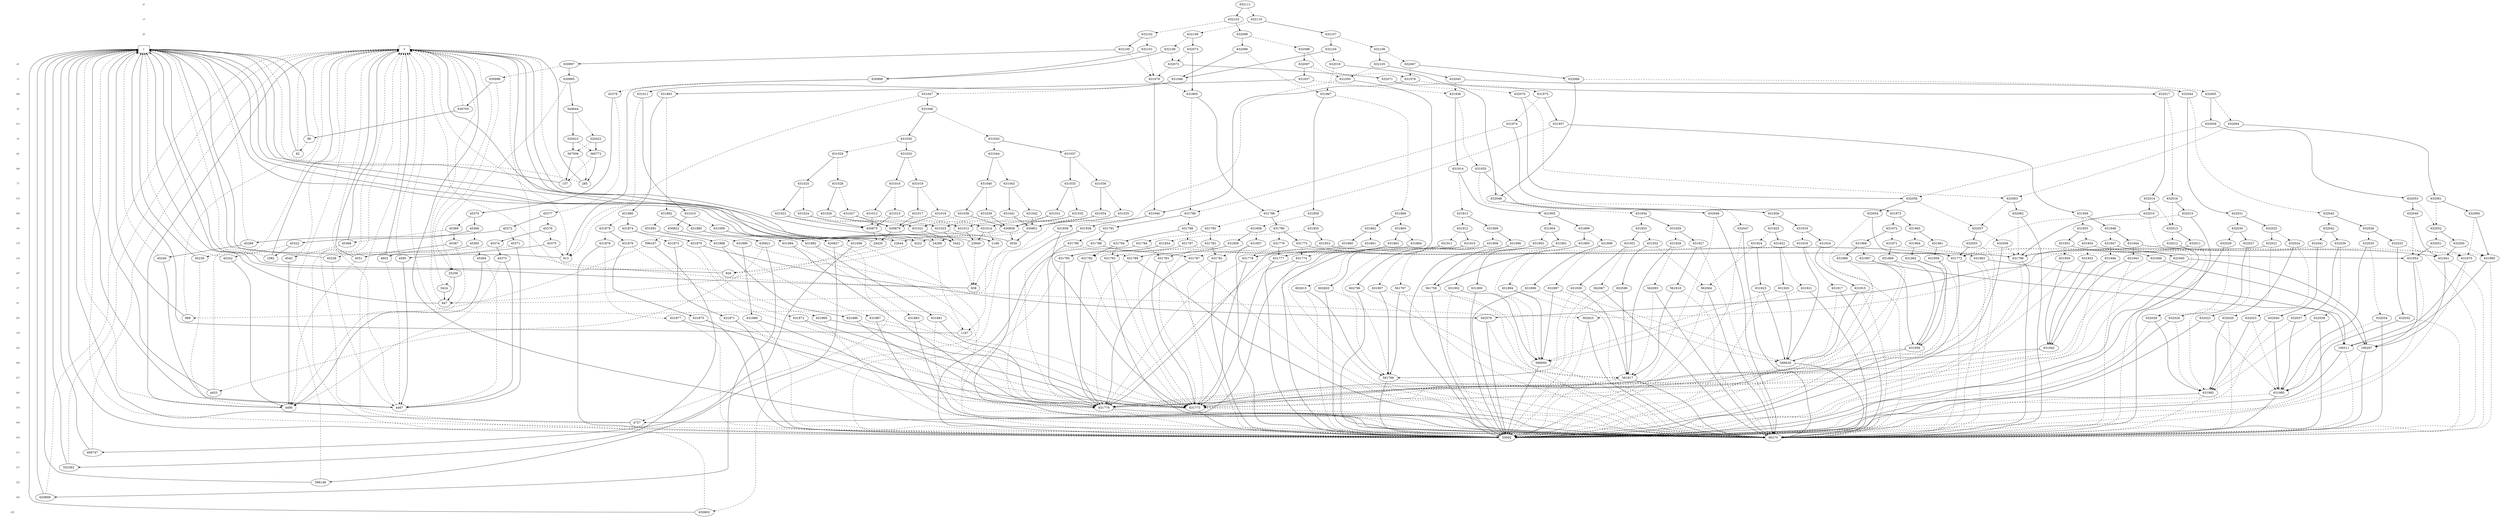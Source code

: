 digraph BDD {
center = true;
{ rank = same; { node [style=invis]; "T" };
 { node [shape=box,fontsize=12]; "0"; }
  { node [shape=box,fontsize=12]; "1"; }
}
{ rank=same; { node [shape=plaintext,fontname="Times Italic",fontsize=12] "41" };"632111";}
{ rank=same; { node [shape=plaintext,fontname="Times Italic",fontsize=12] "13" };"632103";"632110";}
{ rank=same; { node [shape=plaintext,fontname="Times Italic",fontsize=12] "20" };"632099";"632102";"632107";"632109";}
{ rank=same; { node [shape=plaintext,fontname="Times Italic",fontsize=12] "1" };"632073";"632096";"632098";"632100";"632101";"632104";"632106";"632108";}
{ rank=same; { node [shape=plaintext,fontname="Times Italic",fontsize=12] "45" };"630997";"632018";"632067";"632072";"632097";"632105";}
{ rank=same; { node [shape=plaintext,fontname="Times Italic",fontsize=12] "33" };"630995";"630996";"630999";"631048";"631050";"631937";"631976";"631979";"632045";"632066";"632071";}
{ rank=same; { node [shape=plaintext,fontname="Times Italic",fontsize=12] "169" };"45378";"631011";"631047";"631800";"631867";"631893";"631936";"631975";"632017";"632044";"632065";"632070";}
{ rank=same; { node [shape=plaintext,fontname="Times Italic",fontsize=12] "50" };"544644";"630705";"631046";}
{ rank=same; { node [shape=plaintext,fontname="Times Italic",fontsize=12] "213" };"631957";"631974";"632059";"632064";}
{ rank=same; { node [shape=plaintext,fontname="Times Italic",fontsize=12] "58" };"96";"520422";"520423";"631030";"631045";}
{ rank=same; { node [shape=plaintext,fontname="Times Italic",fontsize=12] "68" };"92";"360772";"367506";"631020";"631029";"631037";"631044";}
{ rank=same; { node [shape=plaintext,fontname="Times Italic",fontsize=12] "349" };"631914";"631935";}
{ rank=same; { node [shape=plaintext,fontname="Times Italic",fontsize=12] "77" };"157";"285";"631016";"631019";"631025";"631028";"631033";"631036";"631040";"631043";}
{ rank=same; { node [shape=plaintext,fontname="Times Italic",fontsize=12] "274" };"632014";"632016";"632048";"632053";"632058";"632061";"632063";}
{ rank=same; { node [shape=plaintext,fontname="Times Italic",fontsize=12] "200" };"45370";"45377";"631010";"631013";"631015";"631017";"631018";"631022";"631024";"631026";"631027";"631031";"631032";"631034";"631035";"631038";"631039";"631041";"631042";"631786";"631799";"631859";"631866";"631880";"631892";"631905";"631913";"631926";"631934";"631940";"631956";"631973";"632010";"632015";"632031";"632043";"632046";"632049";"632054";"632060";"632062";}
{ rank=same; { node [shape=plaintext,fontname="Times Italic",fontsize=12] "190" };"45366";"45369";"45372";"45376";"630822";"630851";"630858";"630875";"630879";"631009";"631012";"631014";"631021";"631023";"631780";"631785";"631791";"631798";"631855";"631858";"631862";"631865";"631874";"631879";"631885";"631891";"631899";"631904";"631909";"631912";"631919";"631925";"631929";"631933";"631938";"631939";"631948";"631955";"631965";"631972";"632013";"632025";"632030";"632036";"632042";"632047";"632052";"632057";}
{ rank=same; { node [shape=plaintext,fontname="Times Italic",fontsize=12] "179" };"1168";"3030";"3442";"4322";"22644";"23949";"24266";"24420";"45289";"45322";"45365";"45367";"45368";"45371";"45374";"45375";"596167";"620827";"630821";"631008";"631775";"631779";"631782";"631784";"631788";"631790";"631794";"631797";"631853";"631854";"631856";"631857";"631860";"631861";"631863";"631864";"631870";"631873";"631876";"631878";"631882";"631884";"631888";"631890";"631895";"631898";"631901";"631903";"631906";"631908";"631910";"631911";"631916";"631918";"631922";"631924";"631927";"631928";"631931";"631932";"631944";"631947";"631951";"631954";"631961";"631964";"631968";"631971";"632011";"632012";"632021";"632024";"632027";"632029";"632033";"632035";"632039";"632041";"632050";"632051";"632055";"632056";}
{ rank=same; { node [shape=plaintext,fontname="Times Italic",fontsize=12] "116" };"913";"1082";"4543";"4551";"4595";"4602";"45228";"45230";"45240";"45242";"45364";"45373";"631772";"631774";"631777";"631778";"631781";"631783";"631787";"631789";"631792";"631793";"631795";"631796";"631941";"631943";"631945";"631946";"631949";"631950";"631952";"631953";"631959";"631960";"631962";"631963";"631966";"631967";"631969";"631970";}
{ rank=same; { node [shape=plaintext,fontname="Times Italic",fontsize=12] "107" };"926";"25256";}
{ rank=same; { node [shape=plaintext,fontname="Times Italic",fontsize=12] "97" };"938";"3424";"561758";"561767";"561818";"562064";"562067";"562093";"602588";"602615";"602796";"602820";"631894";"631896";"631897";"631900";"631902";"631907";"631915";"631917";"631920";"631921";"631923";"631930";}
{ rank=same; { node [shape=plaintext,fontname="Times Italic",fontsize=12] "87" };"947";}
{ rank=same; { node [shape=plaintext,fontname="Times Italic",fontsize=12] "283" };"989";"562578";"562625";"631869";"631871";"631872";"631875";"631877";"631881";"631883";"631886";"631887";"631889";"632020";"632022";"632023";"632026";"632028";"632032";"632034";"632037";"632038";"632040";}
{ rank=same; { node [shape=plaintext,fontname="Times Italic",fontsize=12] "159" };"1167";}
{ rank=same; { node [shape=plaintext,fontname="Times Italic",fontsize=12] "343" };"190297";"190311";"631942";"631958";}
{ rank=same; { node [shape=plaintext,fontname="Times Italic",fontsize=12] "264" };"566600";"566626";}
{ rank=same; { node [shape=plaintext,fontname="Times Italic",fontsize=12] "257" };"561766";"561817";}
{ rank=same; { node [shape=plaintext,fontname="Times Italic",fontsize=12] "303" };"4453";"631982";"631985";}
{ rank=same; { node [shape=plaintext,fontname="Times Italic",fontsize=12] "270" };"4467";"4490";"631773";"631776";}
{ rank=same; { node [shape=plaintext,fontname="Times Italic",fontsize=12] "294" };"4727";}
{ rank=same; { node [shape=plaintext,fontname="Times Italic",fontsize=12] "330" };"55692";"66270";}
{ rank=same; { node [shape=plaintext,fontname="Times Italic",fontsize=12] "311" };"408747";}
{ rank=same; { node [shape=plaintext,fontname="Times Italic",fontsize=12] "317" };"552362";}
{ rank=same; { node [shape=plaintext,fontname="Times Italic",fontsize=12] "322" };"596148";}
{ rank=same; { node [shape=plaintext,fontname="Times Italic",fontsize=12] "326" };"620808";}
{ rank=same; { node [shape=plaintext,fontname="Times Italic",fontsize=12] "329" };"630802";}
edge [style = invis]; {"41" -> "13" -> "20" -> "1" -> "45" -> "33" -> "169" -> "50" -> "213" -> "58" -> "68" -> "349" -> "77" -> "274" -> "200" -> "190" -> "179" -> "116" -> "107" -> "97" -> "87" -> "283" -> "159" -> "343" -> "264" -> "257" -> "303" -> "270" -> "294" -> "330" -> "311" -> "317" -> "322" -> "326" -> "329" -> "T"; }
"92" -> "1" [style=solid,arrowsize=".75"];
"92" -> "0" [style=dashed,arrowsize=".75"];
"96" -> "1" [style=solid,arrowsize=".75"];
"96" -> "92" [style=dashed,arrowsize=".75"];
"157" -> "1" [style=solid,arrowsize=".75"];
"157" -> "0" [style=dashed,arrowsize=".75"];
"285" -> "0" [style=solid,arrowsize=".75"];
"285" -> "1" [style=dashed,arrowsize=".75"];
"913" -> "1" [style=solid,arrowsize=".75"];
"913" -> "0" [style=dashed,arrowsize=".75"];
"926" -> "1" [style=solid,arrowsize=".75"];
"926" -> "0" [style=dashed,arrowsize=".75"];
"938" -> "1" [style=solid,arrowsize=".75"];
"938" -> "0" [style=dashed,arrowsize=".75"];
"947" -> "1" [style=solid,arrowsize=".75"];
"947" -> "0" [style=dashed,arrowsize=".75"];
"989" -> "1" [style=solid,arrowsize=".75"];
"989" -> "0" [style=dashed,arrowsize=".75"];
"1082" -> "0" [style=solid,arrowsize=".75"];
"1082" -> "1" [style=dashed,arrowsize=".75"];
"1167" -> "1" [style=solid,arrowsize=".75"];
"1167" -> "0" [style=dashed,arrowsize=".75"];
"1168" -> "0" [style=solid,arrowsize=".75"];
"1168" -> "1167" [style=dashed,arrowsize=".75"];
"3030" -> "0" [style=solid,arrowsize=".75"];
"3030" -> "947" [style=dashed,arrowsize=".75"];
"3424" -> "947" [style=solid,arrowsize=".75"];
"3424" -> "0" [style=dashed,arrowsize=".75"];
"3442" -> "0" [style=solid,arrowsize=".75"];
"3442" -> "938" [style=dashed,arrowsize=".75"];
"4322" -> "0" [style=solid,arrowsize=".75"];
"4322" -> "926" [style=dashed,arrowsize=".75"];
"4453" -> "1" [style=solid,arrowsize=".75"];
"4453" -> "0" [style=dashed,arrowsize=".75"];
"4467" -> "1" [style=solid,arrowsize=".75"];
"4467" -> "0" [style=dashed,arrowsize=".75"];
"4490" -> "0" [style=solid,arrowsize=".75"];
"4490" -> "1" [style=dashed,arrowsize=".75"];
"4543" -> "4490" [style=solid,arrowsize=".75"];
"4543" -> "0" [style=dashed,arrowsize=".75"];
"4551" -> "0" [style=solid,arrowsize=".75"];
"4551" -> "4490" [style=dashed,arrowsize=".75"];
"4595" -> "4467" [style=solid,arrowsize=".75"];
"4595" -> "0" [style=dashed,arrowsize=".75"];
"4602" -> "0" [style=solid,arrowsize=".75"];
"4602" -> "4467" [style=dashed,arrowsize=".75"];
"4727" -> "1" [style=solid,arrowsize=".75"];
"4727" -> "0" [style=dashed,arrowsize=".75"];
"22644" -> "1" [style=solid,arrowsize=".75"];
"22644" -> "926" [style=dashed,arrowsize=".75"];
"23949" -> "1" [style=solid,arrowsize=".75"];
"23949" -> "938" [style=dashed,arrowsize=".75"];
"24266" -> "1" [style=solid,arrowsize=".75"];
"24266" -> "1167" [style=dashed,arrowsize=".75"];
"24420" -> "1" [style=solid,arrowsize=".75"];
"24420" -> "947" [style=dashed,arrowsize=".75"];
"25256" -> "947" [style=solid,arrowsize=".75"];
"25256" -> "3424" [style=dashed,arrowsize=".75"];
"45228" -> "1" [style=solid,arrowsize=".75"];
"45228" -> "4467" [style=dashed,arrowsize=".75"];
"45230" -> "1" [style=solid,arrowsize=".75"];
"45230" -> "4490" [style=dashed,arrowsize=".75"];
"45240" -> "4467" [style=solid,arrowsize=".75"];
"45240" -> "1" [style=dashed,arrowsize=".75"];
"45242" -> "4490" [style=solid,arrowsize=".75"];
"45242" -> "1" [style=dashed,arrowsize=".75"];
"45289" -> "45240" [style=solid,arrowsize=".75"];
"45289" -> "1" [style=dashed,arrowsize=".75"];
"45322" -> "1082" [style=solid,arrowsize=".75"];
"45322" -> "45242" [style=dashed,arrowsize=".75"];
"45364" -> "4490" [style=solid,arrowsize=".75"];
"45364" -> "4467" [style=dashed,arrowsize=".75"];
"45365" -> "4602" [style=solid,arrowsize=".75"];
"45365" -> "45364" [style=dashed,arrowsize=".75"];
"45366" -> "45322" [style=solid,arrowsize=".75"];
"45366" -> "45365" [style=dashed,arrowsize=".75"];
"45367" -> "4551" [style=solid,arrowsize=".75"];
"45367" -> "4490" [style=dashed,arrowsize=".75"];
"45368" -> "0" [style=solid,arrowsize=".75"];
"45368" -> "4543" [style=dashed,arrowsize=".75"];
"45369" -> "45367" [style=solid,arrowsize=".75"];
"45369" -> "45368" [style=dashed,arrowsize=".75"];
"45370" -> "45366" [style=solid,arrowsize=".75"];
"45370" -> "45369" [style=dashed,arrowsize=".75"];
"45371" -> "4467" [style=solid,arrowsize=".75"];
"45371" -> "45228" [style=dashed,arrowsize=".75"];
"45372" -> "45289" [style=solid,arrowsize=".75"];
"45372" -> "45371" [style=dashed,arrowsize=".75"];
"45373" -> "4467" [style=solid,arrowsize=".75"];
"45373" -> "4490" [style=dashed,arrowsize=".75"];
"45374" -> "45373" [style=solid,arrowsize=".75"];
"45374" -> "45230" [style=dashed,arrowsize=".75"];
"45375" -> "4595" [style=solid,arrowsize=".75"];
"45375" -> "913" [style=dashed,arrowsize=".75"];
"45376" -> "45374" [style=solid,arrowsize=".75"];
"45376" -> "45375" [style=dashed,arrowsize=".75"];
"45377" -> "45372" [style=solid,arrowsize=".75"];
"45377" -> "45376" [style=dashed,arrowsize=".75"];
"45378" -> "45370" [style=solid,arrowsize=".75"];
"45378" -> "45377" [style=dashed,arrowsize=".75"];
"55692" -> "1" [style=solid,arrowsize=".75"];
"55692" -> "0" [style=dashed,arrowsize=".75"];
"66270" -> "0" [style=solid,arrowsize=".75"];
"66270" -> "1" [style=dashed,arrowsize=".75"];
"190297" -> "66270" [style=solid,arrowsize=".75"];
"190297" -> "55692" [style=dashed,arrowsize=".75"];
"190311" -> "55692" [style=solid,arrowsize=".75"];
"190311" -> "66270" [style=dashed,arrowsize=".75"];
"360772" -> "285" [style=solid,arrowsize=".75"];
"360772" -> "157" [style=dashed,arrowsize=".75"];
"367506" -> "157" [style=solid,arrowsize=".75"];
"367506" -> "285" [style=dashed,arrowsize=".75"];
"408747" -> "1" [style=solid,arrowsize=".75"];
"408747" -> "0" [style=dashed,arrowsize=".75"];
"520422" -> "360772" [style=solid,arrowsize=".75"];
"520422" -> "367506" [style=dashed,arrowsize=".75"];
"520423" -> "367506" [style=solid,arrowsize=".75"];
"520423" -> "360772" [style=dashed,arrowsize=".75"];
"544644" -> "520423" [style=solid,arrowsize=".75"];
"544644" -> "520422" [style=dashed,arrowsize=".75"];
"552362" -> "1" [style=solid,arrowsize=".75"];
"552362" -> "0" [style=dashed,arrowsize=".75"];
"561758" -> "55692" [style=solid,arrowsize=".75"];
"561758" -> "66270" [style=dashed,arrowsize=".75"];
"561766" -> "55692" [style=solid,arrowsize=".75"];
"561766" -> "66270" [style=dashed,arrowsize=".75"];
"561767" -> "561766" [style=solid,arrowsize=".75"];
"561767" -> "66270" [style=dashed,arrowsize=".75"];
"561817" -> "66270" [style=solid,arrowsize=".75"];
"561817" -> "55692" [style=dashed,arrowsize=".75"];
"561818" -> "561817" [style=solid,arrowsize=".75"];
"561818" -> "66270" [style=dashed,arrowsize=".75"];
"562064" -> "66270" [style=solid,arrowsize=".75"];
"562064" -> "55692" [style=dashed,arrowsize=".75"];
"562067" -> "66270" [style=solid,arrowsize=".75"];
"562067" -> "561766" [style=dashed,arrowsize=".75"];
"562093" -> "66270" [style=solid,arrowsize=".75"];
"562093" -> "561817" [style=dashed,arrowsize=".75"];
"562578" -> "55692" [style=solid,arrowsize=".75"];
"562578" -> "66270" [style=dashed,arrowsize=".75"];
"562625" -> "66270" [style=solid,arrowsize=".75"];
"562625" -> "55692" [style=dashed,arrowsize=".75"];
"566600" -> "55692" [style=solid,arrowsize=".75"];
"566600" -> "66270" [style=dashed,arrowsize=".75"];
"566626" -> "66270" [style=solid,arrowsize=".75"];
"566626" -> "55692" [style=dashed,arrowsize=".75"];
"596148" -> "1" [style=solid,arrowsize=".75"];
"596148" -> "0" [style=dashed,arrowsize=".75"];
"596167" -> "552362" [style=solid,arrowsize=".75"];
"596167" -> "989" [style=dashed,arrowsize=".75"];
"602588" -> "561817" [style=solid,arrowsize=".75"];
"602588" -> "55692" [style=dashed,arrowsize=".75"];
"602615" -> "561766" [style=solid,arrowsize=".75"];
"602615" -> "55692" [style=dashed,arrowsize=".75"];
"602796" -> "55692" [style=solid,arrowsize=".75"];
"602796" -> "561817" [style=dashed,arrowsize=".75"];
"602820" -> "55692" [style=solid,arrowsize=".75"];
"602820" -> "561766" [style=dashed,arrowsize=".75"];
"620808" -> "1" [style=solid,arrowsize=".75"];
"620808" -> "0" [style=dashed,arrowsize=".75"];
"620827" -> "596148" [style=solid,arrowsize=".75"];
"620827" -> "4727" [style=dashed,arrowsize=".75"];
"630705" -> "96" [style=solid,arrowsize=".75"];
"630705" -> "0" [style=dashed,arrowsize=".75"];
"630802" -> "1" [style=solid,arrowsize=".75"];
"630802" -> "0" [style=dashed,arrowsize=".75"];
"630821" -> "620808" [style=solid,arrowsize=".75"];
"630821" -> "4453" [style=dashed,arrowsize=".75"];
"630822" -> "630821" [style=solid,arrowsize=".75"];
"630822" -> "596167" [style=dashed,arrowsize=".75"];
"630851" -> "3030" [style=solid,arrowsize=".75"];
"630851" -> "4322" [style=dashed,arrowsize=".75"];
"630858" -> "3030" [style=solid,arrowsize=".75"];
"630858" -> "22644" [style=dashed,arrowsize=".75"];
"630875" -> "24420" [style=solid,arrowsize=".75"];
"630875" -> "22644" [style=dashed,arrowsize=".75"];
"630879" -> "24420" [style=solid,arrowsize=".75"];
"630879" -> "4322" [style=dashed,arrowsize=".75"];
"630995" -> "544644" [style=solid,arrowsize=".75"];
"630995" -> "25256" [style=dashed,arrowsize=".75"];
"630996" -> "630705" [style=solid,arrowsize=".75"];
"630996" -> "25256" [style=dashed,arrowsize=".75"];
"630997" -> "630995" [style=solid,arrowsize=".75"];
"630997" -> "630996" [style=dashed,arrowsize=".75"];
"630999" -> "913" [style=solid,arrowsize=".75"];
"630999" -> "45378" [style=dashed,arrowsize=".75"];
"631008" -> "408747" [style=solid,arrowsize=".75"];
"631008" -> "630802" [style=dashed,arrowsize=".75"];
"631009" -> "620827" [style=solid,arrowsize=".75"];
"631009" -> "631008" [style=dashed,arrowsize=".75"];
"631010" -> "630822" [style=solid,arrowsize=".75"];
"631010" -> "631009" [style=dashed,arrowsize=".75"];
"631011" -> "631010" [style=solid,arrowsize=".75"];
"631011" -> "913" [style=dashed,arrowsize=".75"];
"631012" -> "23949" [style=solid,arrowsize=".75"];
"631012" -> "24266" [style=dashed,arrowsize=".75"];
"631013" -> "630875" [style=solid,arrowsize=".75"];
"631013" -> "631012" [style=dashed,arrowsize=".75"];
"631014" -> "23949" [style=solid,arrowsize=".75"];
"631014" -> "1168" [style=dashed,arrowsize=".75"];
"631015" -> "630875" [style=solid,arrowsize=".75"];
"631015" -> "631014" [style=dashed,arrowsize=".75"];
"631016" -> "631013" [style=solid,arrowsize=".75"];
"631016" -> "631015" [style=dashed,arrowsize=".75"];
"631017" -> "630879" [style=solid,arrowsize=".75"];
"631017" -> "631012" [style=dashed,arrowsize=".75"];
"631018" -> "630879" [style=solid,arrowsize=".75"];
"631018" -> "631014" [style=dashed,arrowsize=".75"];
"631019" -> "631017" [style=solid,arrowsize=".75"];
"631019" -> "631018" [style=dashed,arrowsize=".75"];
"631020" -> "631016" [style=solid,arrowsize=".75"];
"631020" -> "631019" [style=dashed,arrowsize=".75"];
"631021" -> "3442" [style=solid,arrowsize=".75"];
"631021" -> "24266" [style=dashed,arrowsize=".75"];
"631022" -> "630875" [style=solid,arrowsize=".75"];
"631022" -> "631021" [style=dashed,arrowsize=".75"];
"631023" -> "3442" [style=solid,arrowsize=".75"];
"631023" -> "1168" [style=dashed,arrowsize=".75"];
"631024" -> "630875" [style=solid,arrowsize=".75"];
"631024" -> "631023" [style=dashed,arrowsize=".75"];
"631025" -> "631022" [style=solid,arrowsize=".75"];
"631025" -> "631024" [style=dashed,arrowsize=".75"];
"631026" -> "630879" [style=solid,arrowsize=".75"];
"631026" -> "631021" [style=dashed,arrowsize=".75"];
"631027" -> "630879" [style=solid,arrowsize=".75"];
"631027" -> "631023" [style=dashed,arrowsize=".75"];
"631028" -> "631026" [style=solid,arrowsize=".75"];
"631028" -> "631027" [style=dashed,arrowsize=".75"];
"631029" -> "631025" [style=solid,arrowsize=".75"];
"631029" -> "631028" [style=dashed,arrowsize=".75"];
"631030" -> "631020" [style=solid,arrowsize=".75"];
"631030" -> "631029" [style=dashed,arrowsize=".75"];
"631031" -> "630858" [style=solid,arrowsize=".75"];
"631031" -> "631012" [style=dashed,arrowsize=".75"];
"631032" -> "630858" [style=solid,arrowsize=".75"];
"631032" -> "631014" [style=dashed,arrowsize=".75"];
"631033" -> "631031" [style=solid,arrowsize=".75"];
"631033" -> "631032" [style=dashed,arrowsize=".75"];
"631034" -> "630851" [style=solid,arrowsize=".75"];
"631034" -> "631012" [style=dashed,arrowsize=".75"];
"631035" -> "630851" [style=solid,arrowsize=".75"];
"631035" -> "631014" [style=dashed,arrowsize=".75"];
"631036" -> "631034" [style=solid,arrowsize=".75"];
"631036" -> "631035" [style=dashed,arrowsize=".75"];
"631037" -> "631033" [style=solid,arrowsize=".75"];
"631037" -> "631036" [style=dashed,arrowsize=".75"];
"631038" -> "630858" [style=solid,arrowsize=".75"];
"631038" -> "631021" [style=dashed,arrowsize=".75"];
"631039" -> "630858" [style=solid,arrowsize=".75"];
"631039" -> "631023" [style=dashed,arrowsize=".75"];
"631040" -> "631038" [style=solid,arrowsize=".75"];
"631040" -> "631039" [style=dashed,arrowsize=".75"];
"631041" -> "630851" [style=solid,arrowsize=".75"];
"631041" -> "631021" [style=dashed,arrowsize=".75"];
"631042" -> "630851" [style=solid,arrowsize=".75"];
"631042" -> "631023" [style=dashed,arrowsize=".75"];
"631043" -> "631041" [style=solid,arrowsize=".75"];
"631043" -> "631042" [style=dashed,arrowsize=".75"];
"631044" -> "631040" [style=solid,arrowsize=".75"];
"631044" -> "631043" [style=dashed,arrowsize=".75"];
"631045" -> "631037" [style=solid,arrowsize=".75"];
"631045" -> "631044" [style=dashed,arrowsize=".75"];
"631046" -> "631030" [style=solid,arrowsize=".75"];
"631046" -> "631045" [style=dashed,arrowsize=".75"];
"631047" -> "631046" [style=solid,arrowsize=".75"];
"631047" -> "913" [style=dashed,arrowsize=".75"];
"631048" -> "631011" [style=solid,arrowsize=".75"];
"631048" -> "631047" [style=dashed,arrowsize=".75"];
"631050" -> "4727" [style=solid,arrowsize=".75"];
"631050" -> "938" [style=dashed,arrowsize=".75"];
"631772" -> "55692" [style=solid,arrowsize=".75"];
"631772" -> "66270" [style=dashed,arrowsize=".75"];
"631773" -> "55692" [style=solid,arrowsize=".75"];
"631773" -> "66270" [style=dashed,arrowsize=".75"];
"631774" -> "631773" [style=solid,arrowsize=".75"];
"631774" -> "66270" [style=dashed,arrowsize=".75"];
"631775" -> "631772" [style=solid,arrowsize=".75"];
"631775" -> "631774" [style=dashed,arrowsize=".75"];
"631776" -> "66270" [style=solid,arrowsize=".75"];
"631776" -> "55692" [style=dashed,arrowsize=".75"];
"631777" -> "55692" [style=solid,arrowsize=".75"];
"631777" -> "631776" [style=dashed,arrowsize=".75"];
"631778" -> "631773" [style=solid,arrowsize=".75"];
"631778" -> "631776" [style=dashed,arrowsize=".75"];
"631779" -> "631777" [style=solid,arrowsize=".75"];
"631779" -> "631778" [style=dashed,arrowsize=".75"];
"631780" -> "631775" [style=solid,arrowsize=".75"];
"631780" -> "631779" [style=dashed,arrowsize=".75"];
"631781" -> "55692" [style=solid,arrowsize=".75"];
"631781" -> "631773" [style=dashed,arrowsize=".75"];
"631782" -> "631781" [style=solid,arrowsize=".75"];
"631782" -> "631773" [style=dashed,arrowsize=".75"];
"631783" -> "631773" [style=solid,arrowsize=".75"];
"631783" -> "55692" [style=dashed,arrowsize=".75"];
"631784" -> "55692" [style=solid,arrowsize=".75"];
"631784" -> "631783" [style=dashed,arrowsize=".75"];
"631785" -> "631782" [style=solid,arrowsize=".75"];
"631785" -> "631784" [style=dashed,arrowsize=".75"];
"631786" -> "631780" [style=solid,arrowsize=".75"];
"631786" -> "631785" [style=dashed,arrowsize=".75"];
"631787" -> "631776" [style=solid,arrowsize=".75"];
"631787" -> "66270" [style=dashed,arrowsize=".75"];
"631788" -> "631787" [style=solid,arrowsize=".75"];
"631788" -> "66270" [style=dashed,arrowsize=".75"];
"631789" -> "66270" [style=solid,arrowsize=".75"];
"631789" -> "631776" [style=dashed,arrowsize=".75"];
"631790" -> "631776" [style=solid,arrowsize=".75"];
"631790" -> "631789" [style=dashed,arrowsize=".75"];
"631791" -> "631788" [style=solid,arrowsize=".75"];
"631791" -> "631790" [style=dashed,arrowsize=".75"];
"631792" -> "631776" [style=solid,arrowsize=".75"];
"631792" -> "631773" [style=dashed,arrowsize=".75"];
"631793" -> "66270" [style=solid,arrowsize=".75"];
"631793" -> "631773" [style=dashed,arrowsize=".75"];
"631794" -> "631792" [style=solid,arrowsize=".75"];
"631794" -> "631793" [style=dashed,arrowsize=".75"];
"631795" -> "631776" [style=solid,arrowsize=".75"];
"631795" -> "55692" [style=dashed,arrowsize=".75"];
"631796" -> "66270" [style=solid,arrowsize=".75"];
"631796" -> "55692" [style=dashed,arrowsize=".75"];
"631797" -> "631795" [style=solid,arrowsize=".75"];
"631797" -> "631796" [style=dashed,arrowsize=".75"];
"631798" -> "631794" [style=solid,arrowsize=".75"];
"631798" -> "631797" [style=dashed,arrowsize=".75"];
"631799" -> "631791" [style=solid,arrowsize=".75"];
"631799" -> "631798" [style=dashed,arrowsize=".75"];
"631800" -> "631786" [style=solid,arrowsize=".75"];
"631800" -> "631799" [style=dashed,arrowsize=".75"];
"631853" -> "631796" [style=solid,arrowsize=".75"];
"631853" -> "631793" [style=dashed,arrowsize=".75"];
"631854" -> "631795" [style=solid,arrowsize=".75"];
"631854" -> "631792" [style=dashed,arrowsize=".75"];
"631855" -> "631853" [style=solid,arrowsize=".75"];
"631855" -> "631854" [style=dashed,arrowsize=".75"];
"631856" -> "631783" [style=solid,arrowsize=".75"];
"631856" -> "631773" [style=dashed,arrowsize=".75"];
"631857" -> "55692" [style=solid,arrowsize=".75"];
"631857" -> "631781" [style=dashed,arrowsize=".75"];
"631858" -> "631856" [style=solid,arrowsize=".75"];
"631858" -> "631857" [style=dashed,arrowsize=".75"];
"631859" -> "631855" [style=solid,arrowsize=".75"];
"631859" -> "631858" [style=dashed,arrowsize=".75"];
"631860" -> "631789" [style=solid,arrowsize=".75"];
"631860" -> "66270" [style=dashed,arrowsize=".75"];
"631861" -> "631776" [style=solid,arrowsize=".75"];
"631861" -> "631787" [style=dashed,arrowsize=".75"];
"631862" -> "631860" [style=solid,arrowsize=".75"];
"631862" -> "631861" [style=dashed,arrowsize=".75"];
"631863" -> "631778" [style=solid,arrowsize=".75"];
"631863" -> "631774" [style=dashed,arrowsize=".75"];
"631864" -> "631777" [style=solid,arrowsize=".75"];
"631864" -> "631772" [style=dashed,arrowsize=".75"];
"631865" -> "631863" [style=solid,arrowsize=".75"];
"631865" -> "631864" [style=dashed,arrowsize=".75"];
"631866" -> "631862" [style=solid,arrowsize=".75"];
"631866" -> "631865" [style=dashed,arrowsize=".75"];
"631867" -> "631859" [style=solid,arrowsize=".75"];
"631867" -> "631866" [style=dashed,arrowsize=".75"];
"631869" -> "631773" [style=solid,arrowsize=".75"];
"631869" -> "66270" [style=dashed,arrowsize=".75"];
"631870" -> "562578" [style=solid,arrowsize=".75"];
"631870" -> "631869" [style=dashed,arrowsize=".75"];
"631871" -> "55692" [style=solid,arrowsize=".75"];
"631871" -> "631776" [style=dashed,arrowsize=".75"];
"631872" -> "631773" [style=solid,arrowsize=".75"];
"631872" -> "631776" [style=dashed,arrowsize=".75"];
"631873" -> "631871" [style=solid,arrowsize=".75"];
"631873" -> "631872" [style=dashed,arrowsize=".75"];
"631874" -> "631870" [style=solid,arrowsize=".75"];
"631874" -> "631873" [style=dashed,arrowsize=".75"];
"631875" -> "55692" [style=solid,arrowsize=".75"];
"631875" -> "631773" [style=dashed,arrowsize=".75"];
"631876" -> "631875" [style=solid,arrowsize=".75"];
"631876" -> "631773" [style=dashed,arrowsize=".75"];
"631877" -> "631773" [style=solid,arrowsize=".75"];
"631877" -> "55692" [style=dashed,arrowsize=".75"];
"631878" -> "55692" [style=solid,arrowsize=".75"];
"631878" -> "631877" [style=dashed,arrowsize=".75"];
"631879" -> "631876" [style=solid,arrowsize=".75"];
"631879" -> "631878" [style=dashed,arrowsize=".75"];
"631880" -> "631874" [style=solid,arrowsize=".75"];
"631880" -> "631879" [style=dashed,arrowsize=".75"];
"631881" -> "631776" [style=solid,arrowsize=".75"];
"631881" -> "66270" [style=dashed,arrowsize=".75"];
"631882" -> "631881" [style=solid,arrowsize=".75"];
"631882" -> "66270" [style=dashed,arrowsize=".75"];
"631883" -> "66270" [style=solid,arrowsize=".75"];
"631883" -> "631776" [style=dashed,arrowsize=".75"];
"631884" -> "631776" [style=solid,arrowsize=".75"];
"631884" -> "631883" [style=dashed,arrowsize=".75"];
"631885" -> "631882" [style=solid,arrowsize=".75"];
"631885" -> "631884" [style=dashed,arrowsize=".75"];
"631886" -> "631776" [style=solid,arrowsize=".75"];
"631886" -> "631773" [style=dashed,arrowsize=".75"];
"631887" -> "66270" [style=solid,arrowsize=".75"];
"631887" -> "631773" [style=dashed,arrowsize=".75"];
"631888" -> "631886" [style=solid,arrowsize=".75"];
"631888" -> "631887" [style=dashed,arrowsize=".75"];
"631889" -> "631776" [style=solid,arrowsize=".75"];
"631889" -> "55692" [style=dashed,arrowsize=".75"];
"631890" -> "631889" [style=solid,arrowsize=".75"];
"631890" -> "562625" [style=dashed,arrowsize=".75"];
"631891" -> "631888" [style=solid,arrowsize=".75"];
"631891" -> "631890" [style=dashed,arrowsize=".75"];
"631892" -> "631885" [style=solid,arrowsize=".75"];
"631892" -> "631891" [style=dashed,arrowsize=".75"];
"631893" -> "631880" [style=solid,arrowsize=".75"];
"631893" -> "631892" [style=dashed,arrowsize=".75"];
"631894" -> "566600" [style=solid,arrowsize=".75"];
"631894" -> "66270" [style=dashed,arrowsize=".75"];
"631895" -> "561758" [style=solid,arrowsize=".75"];
"631895" -> "631894" [style=dashed,arrowsize=".75"];
"631896" -> "55692" [style=solid,arrowsize=".75"];
"631896" -> "566626" [style=dashed,arrowsize=".75"];
"631897" -> "566600" [style=solid,arrowsize=".75"];
"631897" -> "566626" [style=dashed,arrowsize=".75"];
"631898" -> "631896" [style=solid,arrowsize=".75"];
"631898" -> "631897" [style=dashed,arrowsize=".75"];
"631899" -> "631895" [style=solid,arrowsize=".75"];
"631899" -> "631898" [style=dashed,arrowsize=".75"];
"631900" -> "55692" [style=solid,arrowsize=".75"];
"631900" -> "566600" [style=dashed,arrowsize=".75"];
"631901" -> "631900" [style=solid,arrowsize=".75"];
"631901" -> "566600" [style=dashed,arrowsize=".75"];
"631902" -> "566600" [style=solid,arrowsize=".75"];
"631902" -> "55692" [style=dashed,arrowsize=".75"];
"631903" -> "55692" [style=solid,arrowsize=".75"];
"631903" -> "631902" [style=dashed,arrowsize=".75"];
"631904" -> "631901" [style=solid,arrowsize=".75"];
"631904" -> "631903" [style=dashed,arrowsize=".75"];
"631905" -> "631899" [style=solid,arrowsize=".75"];
"631905" -> "631904" [style=dashed,arrowsize=".75"];
"631906" -> "561758" [style=solid,arrowsize=".75"];
"631906" -> "561767" [style=dashed,arrowsize=".75"];
"631907" -> "561766" [style=solid,arrowsize=".75"];
"631907" -> "561817" [style=dashed,arrowsize=".75"];
"631908" -> "602796" [style=solid,arrowsize=".75"];
"631908" -> "631907" [style=dashed,arrowsize=".75"];
"631909" -> "631906" [style=solid,arrowsize=".75"];
"631909" -> "631908" [style=dashed,arrowsize=".75"];
"631910" -> "602820" [style=solid,arrowsize=".75"];
"631910" -> "561766" [style=dashed,arrowsize=".75"];
"631911" -> "55692" [style=solid,arrowsize=".75"];
"631911" -> "602615" [style=dashed,arrowsize=".75"];
"631912" -> "631910" [style=solid,arrowsize=".75"];
"631912" -> "631911" [style=dashed,arrowsize=".75"];
"631913" -> "631909" [style=solid,arrowsize=".75"];
"631913" -> "631912" [style=dashed,arrowsize=".75"];
"631914" -> "631905" [style=solid,arrowsize=".75"];
"631914" -> "631913" [style=dashed,arrowsize=".75"];
"631915" -> "566626" [style=solid,arrowsize=".75"];
"631915" -> "66270" [style=dashed,arrowsize=".75"];
"631916" -> "631915" [style=solid,arrowsize=".75"];
"631916" -> "66270" [style=dashed,arrowsize=".75"];
"631917" -> "66270" [style=solid,arrowsize=".75"];
"631917" -> "566626" [style=dashed,arrowsize=".75"];
"631918" -> "566626" [style=solid,arrowsize=".75"];
"631918" -> "631917" [style=dashed,arrowsize=".75"];
"631919" -> "631916" [style=solid,arrowsize=".75"];
"631919" -> "631918" [style=dashed,arrowsize=".75"];
"631920" -> "566626" [style=solid,arrowsize=".75"];
"631920" -> "566600" [style=dashed,arrowsize=".75"];
"631921" -> "66270" [style=solid,arrowsize=".75"];
"631921" -> "566600" [style=dashed,arrowsize=".75"];
"631922" -> "631920" [style=solid,arrowsize=".75"];
"631922" -> "631921" [style=dashed,arrowsize=".75"];
"631923" -> "566626" [style=solid,arrowsize=".75"];
"631923" -> "55692" [style=dashed,arrowsize=".75"];
"631924" -> "631923" [style=solid,arrowsize=".75"];
"631924" -> "562064" [style=dashed,arrowsize=".75"];
"631925" -> "631922" [style=solid,arrowsize=".75"];
"631925" -> "631924" [style=dashed,arrowsize=".75"];
"631926" -> "631919" [style=solid,arrowsize=".75"];
"631926" -> "631925" [style=dashed,arrowsize=".75"];
"631927" -> "561818" [style=solid,arrowsize=".75"];
"631927" -> "66270" [style=dashed,arrowsize=".75"];
"631928" -> "561817" [style=solid,arrowsize=".75"];
"631928" -> "562093" [style=dashed,arrowsize=".75"];
"631929" -> "631927" [style=solid,arrowsize=".75"];
"631929" -> "631928" [style=dashed,arrowsize=".75"];
"631930" -> "561817" [style=solid,arrowsize=".75"];
"631930" -> "561766" [style=dashed,arrowsize=".75"];
"631931" -> "631930" [style=solid,arrowsize=".75"];
"631931" -> "562067" [style=dashed,arrowsize=".75"];
"631932" -> "602588" [style=solid,arrowsize=".75"];
"631932" -> "562064" [style=dashed,arrowsize=".75"];
"631933" -> "631931" [style=solid,arrowsize=".75"];
"631933" -> "631932" [style=dashed,arrowsize=".75"];
"631934" -> "631929" [style=solid,arrowsize=".75"];
"631934" -> "631933" [style=dashed,arrowsize=".75"];
"631935" -> "631926" [style=solid,arrowsize=".75"];
"631935" -> "631934" [style=dashed,arrowsize=".75"];
"631936" -> "631914" [style=solid,arrowsize=".75"];
"631936" -> "631935" [style=dashed,arrowsize=".75"];
"631937" -> "631893" [style=solid,arrowsize=".75"];
"631937" -> "631936" [style=dashed,arrowsize=".75"];
"631938" -> "66270" [style=solid,arrowsize=".75"];
"631938" -> "631776" [style=dashed,arrowsize=".75"];
"631939" -> "631773" [style=solid,arrowsize=".75"];
"631939" -> "55692" [style=dashed,arrowsize=".75"];
"631940" -> "631938" [style=solid,arrowsize=".75"];
"631940" -> "631939" [style=dashed,arrowsize=".75"];
"631941" -> "190297" [style=solid,arrowsize=".75"];
"631941" -> "66270" [style=dashed,arrowsize=".75"];
"631942" -> "631776" [style=solid,arrowsize=".75"];
"631942" -> "631773" [style=dashed,arrowsize=".75"];
"631943" -> "631942" [style=solid,arrowsize=".75"];
"631943" -> "66270" [style=dashed,arrowsize=".75"];
"631944" -> "631941" [style=solid,arrowsize=".75"];
"631944" -> "631943" [style=dashed,arrowsize=".75"];
"631945" -> "190297" [style=solid,arrowsize=".75"];
"631945" -> "631776" [style=dashed,arrowsize=".75"];
"631946" -> "631942" [style=solid,arrowsize=".75"];
"631946" -> "631776" [style=dashed,arrowsize=".75"];
"631947" -> "631945" [style=solid,arrowsize=".75"];
"631947" -> "631946" [style=dashed,arrowsize=".75"];
"631948" -> "631944" [style=solid,arrowsize=".75"];
"631948" -> "631947" [style=dashed,arrowsize=".75"];
"631949" -> "190297" [style=solid,arrowsize=".75"];
"631949" -> "631773" [style=dashed,arrowsize=".75"];
"631950" -> "631942" [style=solid,arrowsize=".75"];
"631950" -> "631773" [style=dashed,arrowsize=".75"];
"631951" -> "631949" [style=solid,arrowsize=".75"];
"631951" -> "631950" [style=dashed,arrowsize=".75"];
"631952" -> "190297" [style=solid,arrowsize=".75"];
"631952" -> "55692" [style=dashed,arrowsize=".75"];
"631953" -> "631942" [style=solid,arrowsize=".75"];
"631953" -> "55692" [style=dashed,arrowsize=".75"];
"631954" -> "631952" [style=solid,arrowsize=".75"];
"631954" -> "631953" [style=dashed,arrowsize=".75"];
"631955" -> "631951" [style=solid,arrowsize=".75"];
"631955" -> "631954" [style=dashed,arrowsize=".75"];
"631956" -> "631948" [style=solid,arrowsize=".75"];
"631956" -> "631955" [style=dashed,arrowsize=".75"];
"631957" -> "631956" [style=solid,arrowsize=".75"];
"631957" -> "631786" [style=dashed,arrowsize=".75"];
"631958" -> "631773" [style=solid,arrowsize=".75"];
"631958" -> "631776" [style=dashed,arrowsize=".75"];
"631959" -> "631958" [style=solid,arrowsize=".75"];
"631959" -> "66270" [style=dashed,arrowsize=".75"];
"631960" -> "190311" [style=solid,arrowsize=".75"];
"631960" -> "66270" [style=dashed,arrowsize=".75"];
"631961" -> "631959" [style=solid,arrowsize=".75"];
"631961" -> "631960" [style=dashed,arrowsize=".75"];
"631962" -> "631958" [style=solid,arrowsize=".75"];
"631962" -> "631776" [style=dashed,arrowsize=".75"];
"631963" -> "190311" [style=solid,arrowsize=".75"];
"631963" -> "631776" [style=dashed,arrowsize=".75"];
"631964" -> "631962" [style=solid,arrowsize=".75"];
"631964" -> "631963" [style=dashed,arrowsize=".75"];
"631965" -> "631961" [style=solid,arrowsize=".75"];
"631965" -> "631964" [style=dashed,arrowsize=".75"];
"631966" -> "631958" [style=solid,arrowsize=".75"];
"631966" -> "631773" [style=dashed,arrowsize=".75"];
"631967" -> "190311" [style=solid,arrowsize=".75"];
"631967" -> "631773" [style=dashed,arrowsize=".75"];
"631968" -> "631966" [style=solid,arrowsize=".75"];
"631968" -> "631967" [style=dashed,arrowsize=".75"];
"631969" -> "631958" [style=solid,arrowsize=".75"];
"631969" -> "55692" [style=dashed,arrowsize=".75"];
"631970" -> "190311" [style=solid,arrowsize=".75"];
"631970" -> "55692" [style=dashed,arrowsize=".75"];
"631971" -> "631969" [style=solid,arrowsize=".75"];
"631971" -> "631970" [style=dashed,arrowsize=".75"];
"631972" -> "631968" [style=solid,arrowsize=".75"];
"631972" -> "631971" [style=dashed,arrowsize=".75"];
"631973" -> "631965" [style=solid,arrowsize=".75"];
"631973" -> "631972" [style=dashed,arrowsize=".75"];
"631974" -> "631973" [style=solid,arrowsize=".75"];
"631974" -> "631799" [style=dashed,arrowsize=".75"];
"631975" -> "631957" [style=solid,arrowsize=".75"];
"631975" -> "631974" [style=dashed,arrowsize=".75"];
"631976" -> "631940" [style=solid,arrowsize=".75"];
"631976" -> "631975" [style=dashed,arrowsize=".75"];
"631979" -> "631940" [style=solid,arrowsize=".75"];
"631979" -> "631800" [style=dashed,arrowsize=".75"];
"631982" -> "55692" [style=solid,arrowsize=".75"];
"631982" -> "66270" [style=dashed,arrowsize=".75"];
"631985" -> "66270" [style=solid,arrowsize=".75"];
"631985" -> "55692" [style=dashed,arrowsize=".75"];
"632010" -> "631796" [style=solid,arrowsize=".75"];
"632010" -> "55692" [style=dashed,arrowsize=".75"];
"632011" -> "631796" [style=solid,arrowsize=".75"];
"632011" -> "66270" [style=dashed,arrowsize=".75"];
"632012" -> "55692" [style=solid,arrowsize=".75"];
"632012" -> "631772" [style=dashed,arrowsize=".75"];
"632013" -> "632011" [style=solid,arrowsize=".75"];
"632013" -> "632012" [style=dashed,arrowsize=".75"];
"632014" -> "632010" [style=solid,arrowsize=".75"];
"632014" -> "632013" [style=dashed,arrowsize=".75"];
"632015" -> "66270" [style=solid,arrowsize=".75"];
"632015" -> "631772" [style=dashed,arrowsize=".75"];
"632016" -> "632015" [style=solid,arrowsize=".75"];
"632016" -> "632013" [style=dashed,arrowsize=".75"];
"632017" -> "632014" [style=solid,arrowsize=".75"];
"632017" -> "632016" [style=dashed,arrowsize=".75"];
"632018" -> "632017" [style=solid,arrowsize=".75"];
"632018" -> "631867" [style=dashed,arrowsize=".75"];
"632020" -> "631982" [style=solid,arrowsize=".75"];
"632020" -> "66270" [style=dashed,arrowsize=".75"];
"632021" -> "562578" [style=solid,arrowsize=".75"];
"632021" -> "632020" [style=dashed,arrowsize=".75"];
"632022" -> "55692" [style=solid,arrowsize=".75"];
"632022" -> "631985" [style=dashed,arrowsize=".75"];
"632023" -> "631982" [style=solid,arrowsize=".75"];
"632023" -> "631985" [style=dashed,arrowsize=".75"];
"632024" -> "632022" [style=solid,arrowsize=".75"];
"632024" -> "632023" [style=dashed,arrowsize=".75"];
"632025" -> "632021" [style=solid,arrowsize=".75"];
"632025" -> "632024" [style=dashed,arrowsize=".75"];
"632026" -> "55692" [style=solid,arrowsize=".75"];
"632026" -> "631982" [style=dashed,arrowsize=".75"];
"632027" -> "632026" [style=solid,arrowsize=".75"];
"632027" -> "631982" [style=dashed,arrowsize=".75"];
"632028" -> "631982" [style=solid,arrowsize=".75"];
"632028" -> "55692" [style=dashed,arrowsize=".75"];
"632029" -> "55692" [style=solid,arrowsize=".75"];
"632029" -> "632028" [style=dashed,arrowsize=".75"];
"632030" -> "632027" [style=solid,arrowsize=".75"];
"632030" -> "632029" [style=dashed,arrowsize=".75"];
"632031" -> "632025" [style=solid,arrowsize=".75"];
"632031" -> "632030" [style=dashed,arrowsize=".75"];
"632032" -> "631985" [style=solid,arrowsize=".75"];
"632032" -> "66270" [style=dashed,arrowsize=".75"];
"632033" -> "632032" [style=solid,arrowsize=".75"];
"632033" -> "66270" [style=dashed,arrowsize=".75"];
"632034" -> "66270" [style=solid,arrowsize=".75"];
"632034" -> "631985" [style=dashed,arrowsize=".75"];
"632035" -> "631985" [style=solid,arrowsize=".75"];
"632035" -> "632034" [style=dashed,arrowsize=".75"];
"632036" -> "632033" [style=solid,arrowsize=".75"];
"632036" -> "632035" [style=dashed,arrowsize=".75"];
"632037" -> "631985" [style=solid,arrowsize=".75"];
"632037" -> "631982" [style=dashed,arrowsize=".75"];
"632038" -> "66270" [style=solid,arrowsize=".75"];
"632038" -> "631982" [style=dashed,arrowsize=".75"];
"632039" -> "632037" [style=solid,arrowsize=".75"];
"632039" -> "632038" [style=dashed,arrowsize=".75"];
"632040" -> "631985" [style=solid,arrowsize=".75"];
"632040" -> "55692" [style=dashed,arrowsize=".75"];
"632041" -> "632040" [style=solid,arrowsize=".75"];
"632041" -> "562625" [style=dashed,arrowsize=".75"];
"632042" -> "632039" [style=solid,arrowsize=".75"];
"632042" -> "632041" [style=dashed,arrowsize=".75"];
"632043" -> "632036" [style=solid,arrowsize=".75"];
"632043" -> "632042" [style=dashed,arrowsize=".75"];
"632044" -> "632031" [style=solid,arrowsize=".75"];
"632044" -> "632043" [style=dashed,arrowsize=".75"];
"632045" -> "632044" [style=solid,arrowsize=".75"];
"632045" -> "631936" [style=dashed,arrowsize=".75"];
"632046" -> "66270" [style=solid,arrowsize=".75"];
"632046" -> "55692" [style=dashed,arrowsize=".75"];
"632047" -> "66270" [style=solid,arrowsize=".75"];
"632047" -> "55692" [style=dashed,arrowsize=".75"];
"632048" -> "632046" [style=solid,arrowsize=".75"];
"632048" -> "632047" [style=dashed,arrowsize=".75"];
"632049" -> "631941" [style=solid,arrowsize=".75"];
"632049" -> "631952" [style=dashed,arrowsize=".75"];
"632050" -> "631941" [style=solid,arrowsize=".75"];
"632050" -> "631960" [style=dashed,arrowsize=".75"];
"632051" -> "631952" [style=solid,arrowsize=".75"];
"632051" -> "631970" [style=dashed,arrowsize=".75"];
"632052" -> "632050" [style=solid,arrowsize=".75"];
"632052" -> "632051" [style=dashed,arrowsize=".75"];
"632053" -> "632049" [style=solid,arrowsize=".75"];
"632053" -> "632052" [style=dashed,arrowsize=".75"];
"632054" -> "631772" [style=solid,arrowsize=".75"];
"632054" -> "55692" [style=dashed,arrowsize=".75"];
"632055" -> "631772" [style=solid,arrowsize=".75"];
"632055" -> "66270" [style=dashed,arrowsize=".75"];
"632056" -> "55692" [style=solid,arrowsize=".75"];
"632056" -> "631796" [style=dashed,arrowsize=".75"];
"632057" -> "632055" [style=solid,arrowsize=".75"];
"632057" -> "632056" [style=dashed,arrowsize=".75"];
"632058" -> "632054" [style=solid,arrowsize=".75"];
"632058" -> "632057" [style=dashed,arrowsize=".75"];
"632059" -> "632053" [style=solid,arrowsize=".75"];
"632059" -> "632058" [style=dashed,arrowsize=".75"];
"632060" -> "631960" [style=solid,arrowsize=".75"];
"632060" -> "631970" [style=dashed,arrowsize=".75"];
"632061" -> "632060" [style=solid,arrowsize=".75"];
"632061" -> "632052" [style=dashed,arrowsize=".75"];
"632062" -> "66270" [style=solid,arrowsize=".75"];
"632062" -> "631796" [style=dashed,arrowsize=".75"];
"632063" -> "632062" [style=solid,arrowsize=".75"];
"632063" -> "632057" [style=dashed,arrowsize=".75"];
"632064" -> "632061" [style=solid,arrowsize=".75"];
"632064" -> "632063" [style=dashed,arrowsize=".75"];
"632065" -> "632059" [style=solid,arrowsize=".75"];
"632065" -> "632064" [style=dashed,arrowsize=".75"];
"632066" -> "632048" [style=solid,arrowsize=".75"];
"632066" -> "632065" [style=dashed,arrowsize=".75"];
"632067" -> "632066" [style=solid,arrowsize=".75"];
"632067" -> "631976" [style=dashed,arrowsize=".75"];
"632070" -> "632058" [style=solid,arrowsize=".75"];
"632070" -> "632063" [style=dashed,arrowsize=".75"];
"632071" -> "632048" [style=solid,arrowsize=".75"];
"632071" -> "632070" [style=dashed,arrowsize=".75"];
"632072" -> "632071" [style=solid,arrowsize=".75"];
"632072" -> "631979" [style=dashed,arrowsize=".75"];
"632073" -> "631800" [style=solid,arrowsize=".75"];
"632073" -> "632072" [style=dashed,arrowsize=".75"];
"632096" -> "631048" [style=solid,arrowsize=".75"];
"632096" -> "631867" [style=dashed,arrowsize=".75"];
"632097" -> "631937" [style=solid,arrowsize=".75"];
"632097" -> "631050" [style=dashed,arrowsize=".75"];
"632098" -> "632097" [style=solid,arrowsize=".75"];
"632098" -> "631976" [style=dashed,arrowsize=".75"];
"632099" -> "632096" [style=solid,arrowsize=".75"];
"632099" -> "632098" [style=dashed,arrowsize=".75"];
"632100" -> "630997" [style=solid,arrowsize=".75"];
"632100" -> "631979" [style=dashed,arrowsize=".75"];
"632101" -> "630999" [style=solid,arrowsize=".75"];
"632101" -> "631979" [style=dashed,arrowsize=".75"];
"632102" -> "632100" [style=solid,arrowsize=".75"];
"632102" -> "632101" [style=dashed,arrowsize=".75"];
"632103" -> "632099" [style=solid,arrowsize=".75"];
"632103" -> "632102" [style=dashed,arrowsize=".75"];
"632104" -> "631048" [style=solid,arrowsize=".75"];
"632104" -> "632018" [style=dashed,arrowsize=".75"];
"632105" -> "632045" [style=solid,arrowsize=".75"];
"632105" -> "631050" [style=dashed,arrowsize=".75"];
"632106" -> "632105" [style=solid,arrowsize=".75"];
"632106" -> "632067" [style=dashed,arrowsize=".75"];
"632107" -> "632104" [style=solid,arrowsize=".75"];
"632107" -> "632106" [style=dashed,arrowsize=".75"];
"632108" -> "630999" [style=solid,arrowsize=".75"];
"632108" -> "632072" [style=dashed,arrowsize=".75"];
"632109" -> "632073" [style=solid,arrowsize=".75"];
"632109" -> "632108" [style=dashed,arrowsize=".75"];
"632110" -> "632107" [style=solid,arrowsize=".75"];
"632110" -> "632109" [style=dashed,arrowsize=".75"];
"632111" -> "632103" [style=solid,arrowsize=".75"];
"632111" -> "632110" [style=dashed,arrowsize=".75"];
}
